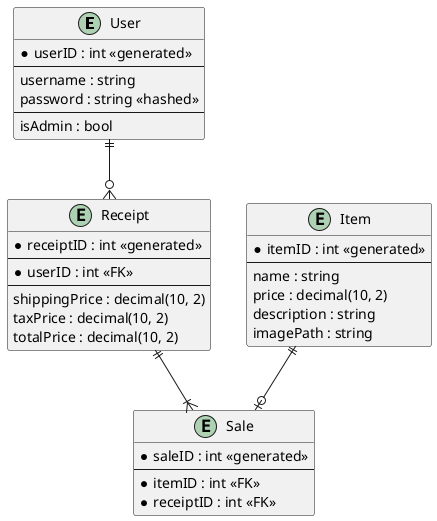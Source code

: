 @startuml entity-relation-diagram

entity "User" as User {
    *userID : int <<generated>>
    --
    username : string
    password : string <<hashed>>
    --
    isAdmin : bool
}

entity "Receipt" as Receipt {
    *receiptID : int <<generated>>
    --
    *userID : int <<FK>>
    --
    shippingPrice : decimal(10, 2)
    taxPrice : decimal(10, 2)
    totalPrice : decimal(10, 2)
}

entity "Item" as Item {
    *itemID : int <<generated>>
    --
    name : string
    price : decimal(10, 2)
    description : string
    imagePath : string
}

entity "Sale" as Sale {
    *saleID : int <<generated>>
    --
    *itemID : int <<FK>>
    *receiptID : int <<FK>>
}

User ||--o{ Receipt
Receipt ||--|{ Sale
Item ||--o| Sale

@enduml
